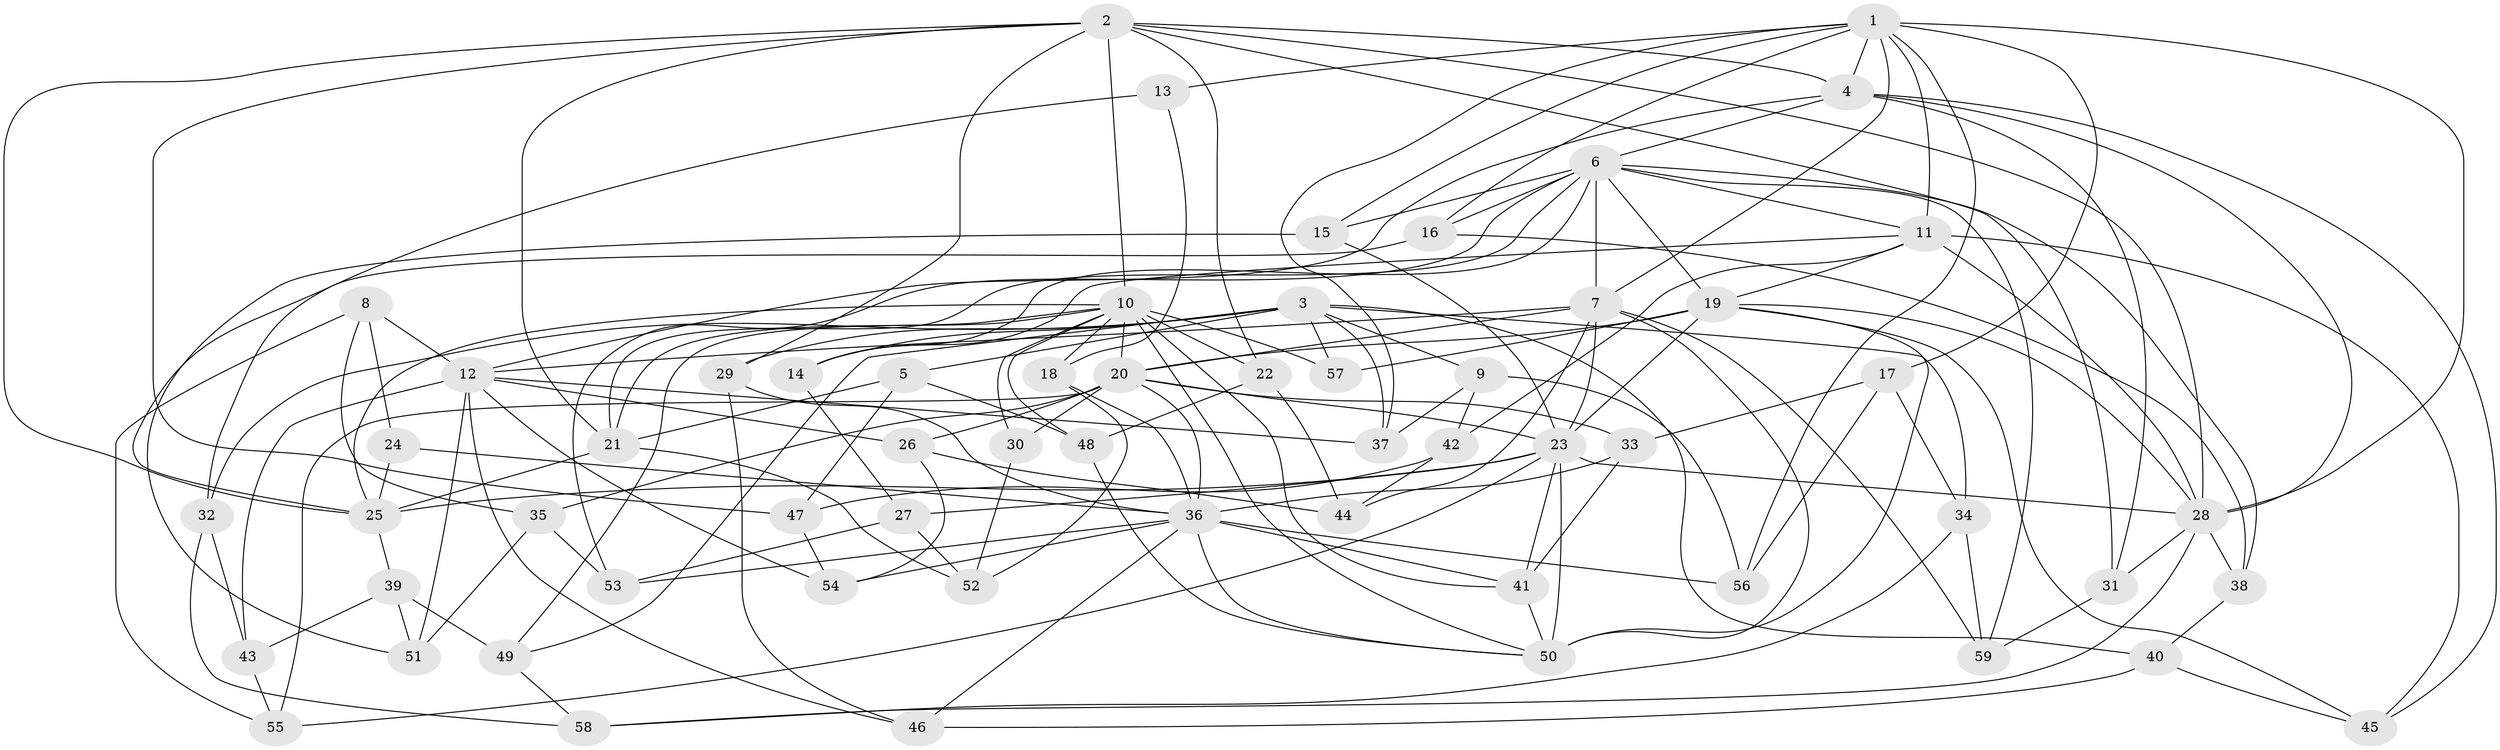 // original degree distribution, {4: 1.0}
// Generated by graph-tools (version 1.1) at 2025/38/03/09/25 02:38:08]
// undirected, 59 vertices, 158 edges
graph export_dot {
graph [start="1"]
  node [color=gray90,style=filled];
  1;
  2;
  3;
  4;
  5;
  6;
  7;
  8;
  9;
  10;
  11;
  12;
  13;
  14;
  15;
  16;
  17;
  18;
  19;
  20;
  21;
  22;
  23;
  24;
  25;
  26;
  27;
  28;
  29;
  30;
  31;
  32;
  33;
  34;
  35;
  36;
  37;
  38;
  39;
  40;
  41;
  42;
  43;
  44;
  45;
  46;
  47;
  48;
  49;
  50;
  51;
  52;
  53;
  54;
  55;
  56;
  57;
  58;
  59;
  1 -- 4 [weight=1.0];
  1 -- 7 [weight=1.0];
  1 -- 11 [weight=2.0];
  1 -- 13 [weight=2.0];
  1 -- 15 [weight=1.0];
  1 -- 16 [weight=1.0];
  1 -- 17 [weight=1.0];
  1 -- 28 [weight=1.0];
  1 -- 37 [weight=1.0];
  1 -- 56 [weight=1.0];
  2 -- 4 [weight=2.0];
  2 -- 10 [weight=1.0];
  2 -- 21 [weight=1.0];
  2 -- 22 [weight=1.0];
  2 -- 25 [weight=2.0];
  2 -- 28 [weight=2.0];
  2 -- 29 [weight=1.0];
  2 -- 31 [weight=1.0];
  2 -- 47 [weight=1.0];
  3 -- 5 [weight=1.0];
  3 -- 9 [weight=1.0];
  3 -- 14 [weight=1.0];
  3 -- 29 [weight=1.0];
  3 -- 32 [weight=1.0];
  3 -- 34 [weight=1.0];
  3 -- 37 [weight=1.0];
  3 -- 40 [weight=1.0];
  3 -- 49 [weight=1.0];
  3 -- 57 [weight=1.0];
  4 -- 6 [weight=1.0];
  4 -- 12 [weight=2.0];
  4 -- 28 [weight=2.0];
  4 -- 31 [weight=1.0];
  4 -- 45 [weight=1.0];
  5 -- 21 [weight=1.0];
  5 -- 47 [weight=1.0];
  5 -- 48 [weight=1.0];
  6 -- 7 [weight=2.0];
  6 -- 11 [weight=1.0];
  6 -- 14 [weight=1.0];
  6 -- 15 [weight=1.0];
  6 -- 16 [weight=1.0];
  6 -- 19 [weight=1.0];
  6 -- 21 [weight=1.0];
  6 -- 38 [weight=1.0];
  6 -- 53 [weight=1.0];
  6 -- 59 [weight=1.0];
  7 -- 12 [weight=1.0];
  7 -- 20 [weight=1.0];
  7 -- 23 [weight=1.0];
  7 -- 44 [weight=1.0];
  7 -- 50 [weight=2.0];
  7 -- 59 [weight=1.0];
  8 -- 12 [weight=1.0];
  8 -- 24 [weight=1.0];
  8 -- 35 [weight=1.0];
  8 -- 55 [weight=1.0];
  9 -- 37 [weight=1.0];
  9 -- 42 [weight=1.0];
  9 -- 56 [weight=1.0];
  10 -- 18 [weight=1.0];
  10 -- 20 [weight=1.0];
  10 -- 21 [weight=1.0];
  10 -- 22 [weight=1.0];
  10 -- 25 [weight=1.0];
  10 -- 30 [weight=1.0];
  10 -- 41 [weight=1.0];
  10 -- 48 [weight=1.0];
  10 -- 49 [weight=1.0];
  10 -- 50 [weight=1.0];
  10 -- 57 [weight=1.0];
  11 -- 14 [weight=1.0];
  11 -- 19 [weight=1.0];
  11 -- 28 [weight=1.0];
  11 -- 42 [weight=1.0];
  11 -- 45 [weight=1.0];
  12 -- 26 [weight=1.0];
  12 -- 37 [weight=1.0];
  12 -- 43 [weight=1.0];
  12 -- 46 [weight=1.0];
  12 -- 51 [weight=1.0];
  12 -- 54 [weight=1.0];
  13 -- 18 [weight=1.0];
  13 -- 25 [weight=1.0];
  14 -- 27 [weight=1.0];
  15 -- 23 [weight=1.0];
  15 -- 51 [weight=1.0];
  16 -- 32 [weight=1.0];
  16 -- 38 [weight=1.0];
  17 -- 33 [weight=1.0];
  17 -- 34 [weight=1.0];
  17 -- 56 [weight=1.0];
  18 -- 36 [weight=1.0];
  18 -- 52 [weight=1.0];
  19 -- 20 [weight=2.0];
  19 -- 23 [weight=1.0];
  19 -- 28 [weight=1.0];
  19 -- 45 [weight=1.0];
  19 -- 50 [weight=1.0];
  19 -- 57 [weight=2.0];
  20 -- 23 [weight=1.0];
  20 -- 26 [weight=1.0];
  20 -- 30 [weight=2.0];
  20 -- 33 [weight=1.0];
  20 -- 35 [weight=1.0];
  20 -- 36 [weight=1.0];
  20 -- 55 [weight=1.0];
  21 -- 25 [weight=1.0];
  21 -- 52 [weight=1.0];
  22 -- 44 [weight=1.0];
  22 -- 48 [weight=1.0];
  23 -- 25 [weight=1.0];
  23 -- 27 [weight=1.0];
  23 -- 28 [weight=2.0];
  23 -- 41 [weight=2.0];
  23 -- 50 [weight=1.0];
  23 -- 55 [weight=1.0];
  24 -- 25 [weight=1.0];
  24 -- 36 [weight=2.0];
  25 -- 39 [weight=1.0];
  26 -- 44 [weight=1.0];
  26 -- 54 [weight=1.0];
  27 -- 52 [weight=1.0];
  27 -- 53 [weight=1.0];
  28 -- 31 [weight=1.0];
  28 -- 38 [weight=1.0];
  28 -- 58 [weight=1.0];
  29 -- 36 [weight=1.0];
  29 -- 46 [weight=1.0];
  30 -- 52 [weight=1.0];
  31 -- 59 [weight=1.0];
  32 -- 43 [weight=1.0];
  32 -- 58 [weight=1.0];
  33 -- 36 [weight=1.0];
  33 -- 41 [weight=1.0];
  34 -- 58 [weight=1.0];
  34 -- 59 [weight=1.0];
  35 -- 51 [weight=1.0];
  35 -- 53 [weight=1.0];
  36 -- 41 [weight=1.0];
  36 -- 46 [weight=1.0];
  36 -- 50 [weight=1.0];
  36 -- 53 [weight=1.0];
  36 -- 54 [weight=1.0];
  36 -- 56 [weight=1.0];
  38 -- 40 [weight=1.0];
  39 -- 43 [weight=1.0];
  39 -- 49 [weight=1.0];
  39 -- 51 [weight=1.0];
  40 -- 45 [weight=1.0];
  40 -- 46 [weight=1.0];
  41 -- 50 [weight=1.0];
  42 -- 44 [weight=1.0];
  42 -- 47 [weight=1.0];
  43 -- 55 [weight=1.0];
  47 -- 54 [weight=1.0];
  48 -- 50 [weight=1.0];
  49 -- 58 [weight=1.0];
}
